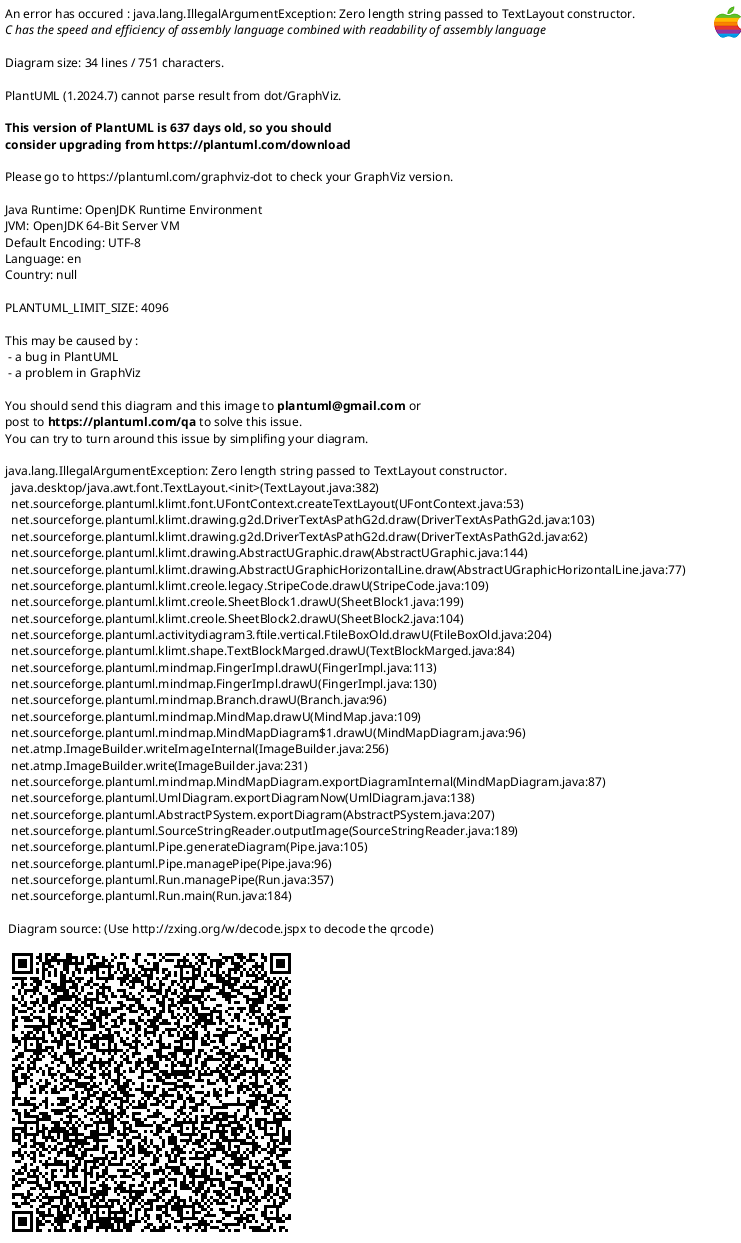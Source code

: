 @startmindmap
scale 850 width
* Build a local blockchain [[#总览 返回]]
**:Compile a Substrate node:
<code>

git clone https://github.com/substrate-developer-hub/substrate-node-template
cd substrate-node-template && git checkout latest
cargo build --release
</code>;
**:Start the local node:
<code>

./target/release/node-template --dev
</code>;
**:Install the front-end template:
<code>

node --version
yarn --version
npm install -g yarn
git clone https://github.com/substrate-developer-hub/substrate-front-end-template
cd substrate-front-end-template
yarn install
</code>;
**:Start the front-end template:
<code>

yarn start
Open http://localhost:8000 in a browser to view the front-end template.
</code>;
** Transfer funds from an account

@endmindmap